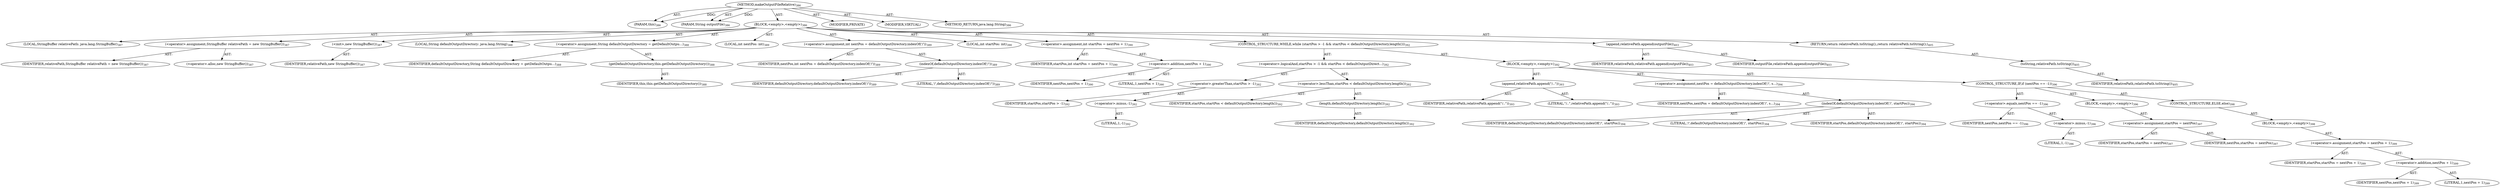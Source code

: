 digraph "makeOutputFileRelative" {  
"111669149715" [label = <(METHOD,makeOutputFileRelative)<SUB>386</SUB>> ]
"115964116999" [label = <(PARAM,this)<SUB>386</SUB>> ]
"115964117033" [label = <(PARAM,String outputFile)<SUB>386</SUB>> ]
"25769803833" [label = <(BLOCK,&lt;empty&gt;,&lt;empty&gt;)<SUB>386</SUB>> ]
"94489280544" [label = <(LOCAL,StringBuffer relativePath: java.lang.StringBuffer)<SUB>387</SUB>> ]
"30064771379" [label = <(&lt;operator&gt;.assignment,StringBuffer relativePath = new StringBuffer())<SUB>387</SUB>> ]
"68719476959" [label = <(IDENTIFIER,relativePath,StringBuffer relativePath = new StringBuffer())<SUB>387</SUB>> ]
"30064771380" [label = <(&lt;operator&gt;.alloc,new StringBuffer())<SUB>387</SUB>> ]
"30064771381" [label = <(&lt;init&gt;,new StringBuffer())<SUB>387</SUB>> ]
"68719476960" [label = <(IDENTIFIER,relativePath,new StringBuffer())<SUB>387</SUB>> ]
"94489280545" [label = <(LOCAL,String defaultOutputDirectory: java.lang.String)<SUB>388</SUB>> ]
"30064771382" [label = <(&lt;operator&gt;.assignment,String defaultOutputDirectory = getDefaultOutpu...)<SUB>388</SUB>> ]
"68719476961" [label = <(IDENTIFIER,defaultOutputDirectory,String defaultOutputDirectory = getDefaultOutpu...)<SUB>388</SUB>> ]
"30064771383" [label = <(getDefaultOutputDirectory,this.getDefaultOutputDirectory())<SUB>388</SUB>> ]
"68719476752" [label = <(IDENTIFIER,this,this.getDefaultOutputDirectory())<SUB>388</SUB>> ]
"94489280546" [label = <(LOCAL,int nextPos: int)<SUB>389</SUB>> ]
"30064771384" [label = <(&lt;operator&gt;.assignment,int nextPos = defaultOutputDirectory.indexOf('/'))<SUB>389</SUB>> ]
"68719476962" [label = <(IDENTIFIER,nextPos,int nextPos = defaultOutputDirectory.indexOf('/'))<SUB>389</SUB>> ]
"30064771385" [label = <(indexOf,defaultOutputDirectory.indexOf('/'))<SUB>389</SUB>> ]
"68719476963" [label = <(IDENTIFIER,defaultOutputDirectory,defaultOutputDirectory.indexOf('/'))<SUB>389</SUB>> ]
"90194313272" [label = <(LITERAL,'/',defaultOutputDirectory.indexOf('/'))<SUB>389</SUB>> ]
"94489280547" [label = <(LOCAL,int startPos: int)<SUB>390</SUB>> ]
"30064771386" [label = <(&lt;operator&gt;.assignment,int startPos = nextPos + 1)<SUB>390</SUB>> ]
"68719476964" [label = <(IDENTIFIER,startPos,int startPos = nextPos + 1)<SUB>390</SUB>> ]
"30064771387" [label = <(&lt;operator&gt;.addition,nextPos + 1)<SUB>390</SUB>> ]
"68719476965" [label = <(IDENTIFIER,nextPos,nextPos + 1)<SUB>390</SUB>> ]
"90194313273" [label = <(LITERAL,1,nextPos + 1)<SUB>390</SUB>> ]
"47244640276" [label = <(CONTROL_STRUCTURE,WHILE,while (startPos &gt; -1 &amp;&amp; startPos &lt; defaultOutputDirectory.length()))<SUB>392</SUB>> ]
"30064771388" [label = <(&lt;operator&gt;.logicalAnd,startPos &gt; -1 &amp;&amp; startPos &lt; defaultOutputDirect...)<SUB>392</SUB>> ]
"30064771389" [label = <(&lt;operator&gt;.greaterThan,startPos &gt; -1)<SUB>392</SUB>> ]
"68719476966" [label = <(IDENTIFIER,startPos,startPos &gt; -1)<SUB>392</SUB>> ]
"30064771390" [label = <(&lt;operator&gt;.minus,-1)<SUB>392</SUB>> ]
"90194313274" [label = <(LITERAL,1,-1)<SUB>392</SUB>> ]
"30064771391" [label = <(&lt;operator&gt;.lessThan,startPos &lt; defaultOutputDirectory.length())<SUB>392</SUB>> ]
"68719476967" [label = <(IDENTIFIER,startPos,startPos &lt; defaultOutputDirectory.length())<SUB>392</SUB>> ]
"30064771392" [label = <(length,defaultOutputDirectory.length())<SUB>392</SUB>> ]
"68719476968" [label = <(IDENTIFIER,defaultOutputDirectory,defaultOutputDirectory.length())<SUB>392</SUB>> ]
"25769803834" [label = <(BLOCK,&lt;empty&gt;,&lt;empty&gt;)<SUB>392</SUB>> ]
"30064771393" [label = <(append,relativePath.append(&quot;/..&quot;))<SUB>393</SUB>> ]
"68719476969" [label = <(IDENTIFIER,relativePath,relativePath.append(&quot;/..&quot;))<SUB>393</SUB>> ]
"90194313275" [label = <(LITERAL,&quot;/..&quot;,relativePath.append(&quot;/..&quot;))<SUB>393</SUB>> ]
"30064771394" [label = <(&lt;operator&gt;.assignment,nextPos = defaultOutputDirectory.indexOf('/', s...)<SUB>394</SUB>> ]
"68719476970" [label = <(IDENTIFIER,nextPos,nextPos = defaultOutputDirectory.indexOf('/', s...)<SUB>394</SUB>> ]
"30064771395" [label = <(indexOf,defaultOutputDirectory.indexOf('/', startPos))<SUB>394</SUB>> ]
"68719476971" [label = <(IDENTIFIER,defaultOutputDirectory,defaultOutputDirectory.indexOf('/', startPos))<SUB>394</SUB>> ]
"90194313276" [label = <(LITERAL,'/',defaultOutputDirectory.indexOf('/', startPos))<SUB>394</SUB>> ]
"68719476972" [label = <(IDENTIFIER,startPos,defaultOutputDirectory.indexOf('/', startPos))<SUB>394</SUB>> ]
"47244640277" [label = <(CONTROL_STRUCTURE,IF,if (nextPos == -1))<SUB>396</SUB>> ]
"30064771396" [label = <(&lt;operator&gt;.equals,nextPos == -1)<SUB>396</SUB>> ]
"68719476973" [label = <(IDENTIFIER,nextPos,nextPos == -1)<SUB>396</SUB>> ]
"30064771397" [label = <(&lt;operator&gt;.minus,-1)<SUB>396</SUB>> ]
"90194313277" [label = <(LITERAL,1,-1)<SUB>396</SUB>> ]
"25769803835" [label = <(BLOCK,&lt;empty&gt;,&lt;empty&gt;)<SUB>396</SUB>> ]
"30064771398" [label = <(&lt;operator&gt;.assignment,startPos = nextPos)<SUB>397</SUB>> ]
"68719476974" [label = <(IDENTIFIER,startPos,startPos = nextPos)<SUB>397</SUB>> ]
"68719476975" [label = <(IDENTIFIER,nextPos,startPos = nextPos)<SUB>397</SUB>> ]
"47244640278" [label = <(CONTROL_STRUCTURE,ELSE,else)<SUB>398</SUB>> ]
"25769803836" [label = <(BLOCK,&lt;empty&gt;,&lt;empty&gt;)<SUB>398</SUB>> ]
"30064771399" [label = <(&lt;operator&gt;.assignment,startPos = nextPos + 1)<SUB>399</SUB>> ]
"68719476976" [label = <(IDENTIFIER,startPos,startPos = nextPos + 1)<SUB>399</SUB>> ]
"30064771400" [label = <(&lt;operator&gt;.addition,nextPos + 1)<SUB>399</SUB>> ]
"68719476977" [label = <(IDENTIFIER,nextPos,nextPos + 1)<SUB>399</SUB>> ]
"90194313278" [label = <(LITERAL,1,nextPos + 1)<SUB>399</SUB>> ]
"30064771401" [label = <(append,relativePath.append(outputFile))<SUB>403</SUB>> ]
"68719476978" [label = <(IDENTIFIER,relativePath,relativePath.append(outputFile))<SUB>403</SUB>> ]
"68719476979" [label = <(IDENTIFIER,outputFile,relativePath.append(outputFile))<SUB>403</SUB>> ]
"146028888069" [label = <(RETURN,return relativePath.toString();,return relativePath.toString();)<SUB>405</SUB>> ]
"30064771402" [label = <(toString,relativePath.toString())<SUB>405</SUB>> ]
"68719476980" [label = <(IDENTIFIER,relativePath,relativePath.toString())<SUB>405</SUB>> ]
"133143986246" [label = <(MODIFIER,PRIVATE)> ]
"133143986247" [label = <(MODIFIER,VIRTUAL)> ]
"128849018899" [label = <(METHOD_RETURN,java.lang.String)<SUB>386</SUB>> ]
  "111669149715" -> "115964116999"  [ label = "AST: "] 
  "111669149715" -> "115964117033"  [ label = "AST: "] 
  "111669149715" -> "25769803833"  [ label = "AST: "] 
  "111669149715" -> "133143986246"  [ label = "AST: "] 
  "111669149715" -> "133143986247"  [ label = "AST: "] 
  "111669149715" -> "128849018899"  [ label = "AST: "] 
  "25769803833" -> "94489280544"  [ label = "AST: "] 
  "25769803833" -> "30064771379"  [ label = "AST: "] 
  "25769803833" -> "30064771381"  [ label = "AST: "] 
  "25769803833" -> "94489280545"  [ label = "AST: "] 
  "25769803833" -> "30064771382"  [ label = "AST: "] 
  "25769803833" -> "94489280546"  [ label = "AST: "] 
  "25769803833" -> "30064771384"  [ label = "AST: "] 
  "25769803833" -> "94489280547"  [ label = "AST: "] 
  "25769803833" -> "30064771386"  [ label = "AST: "] 
  "25769803833" -> "47244640276"  [ label = "AST: "] 
  "25769803833" -> "30064771401"  [ label = "AST: "] 
  "25769803833" -> "146028888069"  [ label = "AST: "] 
  "30064771379" -> "68719476959"  [ label = "AST: "] 
  "30064771379" -> "30064771380"  [ label = "AST: "] 
  "30064771381" -> "68719476960"  [ label = "AST: "] 
  "30064771382" -> "68719476961"  [ label = "AST: "] 
  "30064771382" -> "30064771383"  [ label = "AST: "] 
  "30064771383" -> "68719476752"  [ label = "AST: "] 
  "30064771384" -> "68719476962"  [ label = "AST: "] 
  "30064771384" -> "30064771385"  [ label = "AST: "] 
  "30064771385" -> "68719476963"  [ label = "AST: "] 
  "30064771385" -> "90194313272"  [ label = "AST: "] 
  "30064771386" -> "68719476964"  [ label = "AST: "] 
  "30064771386" -> "30064771387"  [ label = "AST: "] 
  "30064771387" -> "68719476965"  [ label = "AST: "] 
  "30064771387" -> "90194313273"  [ label = "AST: "] 
  "47244640276" -> "30064771388"  [ label = "AST: "] 
  "47244640276" -> "25769803834"  [ label = "AST: "] 
  "30064771388" -> "30064771389"  [ label = "AST: "] 
  "30064771388" -> "30064771391"  [ label = "AST: "] 
  "30064771389" -> "68719476966"  [ label = "AST: "] 
  "30064771389" -> "30064771390"  [ label = "AST: "] 
  "30064771390" -> "90194313274"  [ label = "AST: "] 
  "30064771391" -> "68719476967"  [ label = "AST: "] 
  "30064771391" -> "30064771392"  [ label = "AST: "] 
  "30064771392" -> "68719476968"  [ label = "AST: "] 
  "25769803834" -> "30064771393"  [ label = "AST: "] 
  "25769803834" -> "30064771394"  [ label = "AST: "] 
  "25769803834" -> "47244640277"  [ label = "AST: "] 
  "30064771393" -> "68719476969"  [ label = "AST: "] 
  "30064771393" -> "90194313275"  [ label = "AST: "] 
  "30064771394" -> "68719476970"  [ label = "AST: "] 
  "30064771394" -> "30064771395"  [ label = "AST: "] 
  "30064771395" -> "68719476971"  [ label = "AST: "] 
  "30064771395" -> "90194313276"  [ label = "AST: "] 
  "30064771395" -> "68719476972"  [ label = "AST: "] 
  "47244640277" -> "30064771396"  [ label = "AST: "] 
  "47244640277" -> "25769803835"  [ label = "AST: "] 
  "47244640277" -> "47244640278"  [ label = "AST: "] 
  "30064771396" -> "68719476973"  [ label = "AST: "] 
  "30064771396" -> "30064771397"  [ label = "AST: "] 
  "30064771397" -> "90194313277"  [ label = "AST: "] 
  "25769803835" -> "30064771398"  [ label = "AST: "] 
  "30064771398" -> "68719476974"  [ label = "AST: "] 
  "30064771398" -> "68719476975"  [ label = "AST: "] 
  "47244640278" -> "25769803836"  [ label = "AST: "] 
  "25769803836" -> "30064771399"  [ label = "AST: "] 
  "30064771399" -> "68719476976"  [ label = "AST: "] 
  "30064771399" -> "30064771400"  [ label = "AST: "] 
  "30064771400" -> "68719476977"  [ label = "AST: "] 
  "30064771400" -> "90194313278"  [ label = "AST: "] 
  "30064771401" -> "68719476978"  [ label = "AST: "] 
  "30064771401" -> "68719476979"  [ label = "AST: "] 
  "146028888069" -> "30064771402"  [ label = "AST: "] 
  "30064771402" -> "68719476980"  [ label = "AST: "] 
  "111669149715" -> "115964116999"  [ label = "DDG: "] 
  "111669149715" -> "115964117033"  [ label = "DDG: "] 
}
